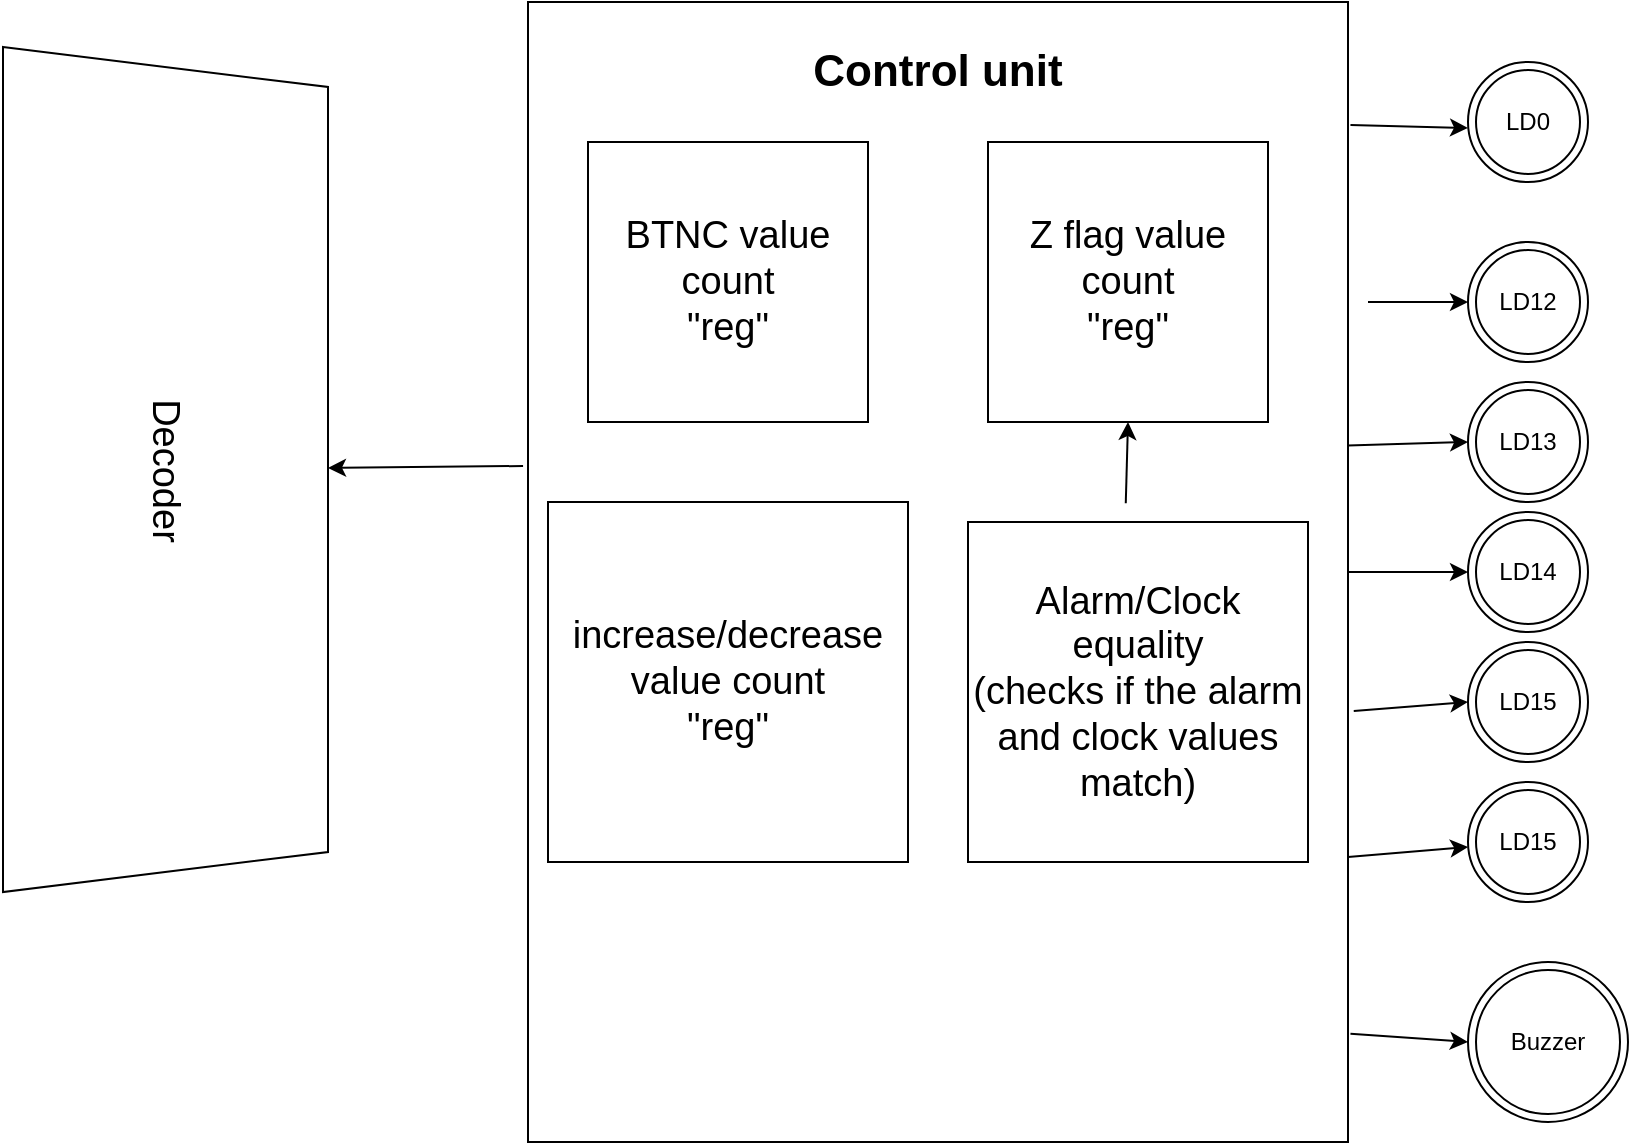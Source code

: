 <mxfile version="24.3.1" type="github">
  <diagram name="Page-1" id="5NlCm4vUmjtvj6rZ9BSK">
    <mxGraphModel dx="2385" dy="1618" grid="1" gridSize="10" guides="1" tooltips="1" connect="1" arrows="1" fold="1" page="1" pageScale="1" pageWidth="827" pageHeight="1169" math="0" shadow="0">
      <root>
        <mxCell id="0" />
        <mxCell id="1" parent="0" />
        <mxCell id="jD1yjTi1I9CzoJMfPODW-2" value="&lt;p style=&quot;text-align: center; margin: 4px 0px 0px;&quot;&gt;&lt;b&gt;&lt;br&gt;&lt;/b&gt;&lt;/p&gt;&lt;p style=&quot;text-align: center; margin: 4px 0px 0px; font-size: 22px;&quot;&gt;&lt;b&gt;&lt;font style=&quot;font-size: 22px;&quot;&gt;Control unit&lt;/font&gt;&lt;/b&gt;&lt;/p&gt;&lt;div style=&quot;height: 2px; font-size: 22px;&quot;&gt;&lt;/div&gt;" style="verticalAlign=top;align=left;overflow=fill;html=1;whiteSpace=wrap;" vertex="1" parent="1">
          <mxGeometry x="320" y="90" width="410" height="570" as="geometry" />
        </mxCell>
        <mxCell id="jD1yjTi1I9CzoJMfPODW-3" value="&lt;font style=&quot;font-size: 19px;&quot;&gt;BTNC value count&lt;/font&gt;&lt;div style=&quot;font-size: 19px;&quot;&gt;&quot;reg&quot;&lt;/div&gt;" style="whiteSpace=wrap;html=1;aspect=fixed;" vertex="1" parent="1">
          <mxGeometry x="350" y="160" width="140" height="140" as="geometry" />
        </mxCell>
        <mxCell id="jD1yjTi1I9CzoJMfPODW-4" value="&lt;font style=&quot;font-size: 19px;&quot;&gt;increase/decrease value count&lt;/font&gt;&lt;div style=&quot;font-size: 19px;&quot;&gt;&lt;font style=&quot;font-size: 19px;&quot;&gt;&quot;reg&quot;&lt;/font&gt;&lt;/div&gt;" style="whiteSpace=wrap;html=1;aspect=fixed;align=center;" vertex="1" parent="1">
          <mxGeometry x="330" y="340" width="180" height="180" as="geometry" />
        </mxCell>
        <mxCell id="jD1yjTi1I9CzoJMfPODW-5" value="&lt;font style=&quot;font-size: 19px;&quot;&gt;Z flag value count&lt;/font&gt;&lt;div style=&quot;font-size: 19px;&quot;&gt;&lt;font style=&quot;font-size: 19px;&quot;&gt;&quot;reg&quot;&lt;/font&gt;&lt;/div&gt;" style="whiteSpace=wrap;html=1;aspect=fixed;" vertex="1" parent="1">
          <mxGeometry x="550" y="160" width="140" height="140" as="geometry" />
        </mxCell>
        <mxCell id="jD1yjTi1I9CzoJMfPODW-6" value="&lt;font style=&quot;font-size: 19px;&quot;&gt;Alarm/Clock equality&lt;/font&gt;&lt;div style=&quot;font-size: 19px;&quot;&gt;&lt;font style=&quot;font-size: 19px;&quot;&gt;(checks if the alarm and clock values match)&lt;/font&gt;&lt;/div&gt;" style="whiteSpace=wrap;html=1;aspect=fixed;" vertex="1" parent="1">
          <mxGeometry x="540" y="350" width="170" height="170" as="geometry" />
        </mxCell>
        <mxCell id="jD1yjTi1I9CzoJMfPODW-9" value="" style="endArrow=classic;html=1;rounded=0;entryX=0.5;entryY=1;entryDx=0;entryDy=0;exitX=0.464;exitY=-0.055;exitDx=0;exitDy=0;exitPerimeter=0;" edge="1" parent="1" source="jD1yjTi1I9CzoJMfPODW-6" target="jD1yjTi1I9CzoJMfPODW-5">
          <mxGeometry width="50" height="50" relative="1" as="geometry">
            <mxPoint x="240" y="500" as="sourcePoint" />
            <mxPoint x="110" y="400" as="targetPoint" />
          </mxGeometry>
        </mxCell>
        <mxCell id="jD1yjTi1I9CzoJMfPODW-11" value="" style="endArrow=classic;html=1;rounded=0;exitX=1.003;exitY=0.108;exitDx=0;exitDy=0;exitPerimeter=0;" edge="1" parent="1" source="jD1yjTi1I9CzoJMfPODW-2">
          <mxGeometry width="50" height="50" relative="1" as="geometry">
            <mxPoint x="440" y="300" as="sourcePoint" />
            <mxPoint x="790" y="153" as="targetPoint" />
          </mxGeometry>
        </mxCell>
        <mxCell id="jD1yjTi1I9CzoJMfPODW-16" value="LD0" style="ellipse;shape=doubleEllipse;whiteSpace=wrap;html=1;aspect=fixed;" vertex="1" parent="1">
          <mxGeometry x="790" y="120" width="60" height="60" as="geometry" />
        </mxCell>
        <mxCell id="jD1yjTi1I9CzoJMfPODW-17" value="LD15" style="ellipse;shape=doubleEllipse;whiteSpace=wrap;html=1;aspect=fixed;" vertex="1" parent="1">
          <mxGeometry x="790" y="410" width="60" height="60" as="geometry" />
        </mxCell>
        <mxCell id="jD1yjTi1I9CzoJMfPODW-18" value="LD14" style="ellipse;shape=doubleEllipse;whiteSpace=wrap;html=1;aspect=fixed;" vertex="1" parent="1">
          <mxGeometry x="790" y="345" width="60" height="60" as="geometry" />
        </mxCell>
        <mxCell id="jD1yjTi1I9CzoJMfPODW-19" value="LD13" style="ellipse;shape=doubleEllipse;whiteSpace=wrap;html=1;aspect=fixed;" vertex="1" parent="1">
          <mxGeometry x="790" y="280" width="60" height="60" as="geometry" />
        </mxCell>
        <mxCell id="jD1yjTi1I9CzoJMfPODW-20" value="LD12" style="ellipse;shape=doubleEllipse;whiteSpace=wrap;html=1;aspect=fixed;" vertex="1" parent="1">
          <mxGeometry x="790" y="210" width="60" height="60" as="geometry" />
        </mxCell>
        <mxCell id="jD1yjTi1I9CzoJMfPODW-23" value="" style="endArrow=classic;html=1;rounded=0;entryX=0;entryY=0.5;entryDx=0;entryDy=0;" edge="1" parent="1" target="jD1yjTi1I9CzoJMfPODW-20">
          <mxGeometry width="50" height="50" relative="1" as="geometry">
            <mxPoint x="740" y="240" as="sourcePoint" />
            <mxPoint x="490" y="250" as="targetPoint" />
          </mxGeometry>
        </mxCell>
        <mxCell id="jD1yjTi1I9CzoJMfPODW-24" value="LD15" style="ellipse;shape=doubleEllipse;whiteSpace=wrap;html=1;aspect=fixed;" vertex="1" parent="1">
          <mxGeometry x="790" y="480" width="60" height="60" as="geometry" />
        </mxCell>
        <mxCell id="jD1yjTi1I9CzoJMfPODW-25" value="" style="endArrow=classic;html=1;rounded=0;exitX=1;exitY=0.389;exitDx=0;exitDy=0;exitPerimeter=0;entryX=0;entryY=0.5;entryDx=0;entryDy=0;" edge="1" parent="1" source="jD1yjTi1I9CzoJMfPODW-2" target="jD1yjTi1I9CzoJMfPODW-19">
          <mxGeometry width="50" height="50" relative="1" as="geometry">
            <mxPoint x="440" y="300" as="sourcePoint" />
            <mxPoint x="490" y="250" as="targetPoint" />
          </mxGeometry>
        </mxCell>
        <mxCell id="jD1yjTi1I9CzoJMfPODW-26" value="" style="endArrow=classic;html=1;rounded=0;exitX=1;exitY=0.5;exitDx=0;exitDy=0;entryX=0;entryY=0.5;entryDx=0;entryDy=0;" edge="1" parent="1" source="jD1yjTi1I9CzoJMfPODW-2" target="jD1yjTi1I9CzoJMfPODW-18">
          <mxGeometry width="50" height="50" relative="1" as="geometry">
            <mxPoint x="440" y="300" as="sourcePoint" />
            <mxPoint x="490" y="250" as="targetPoint" />
          </mxGeometry>
        </mxCell>
        <mxCell id="jD1yjTi1I9CzoJMfPODW-28" value="" style="endArrow=classic;html=1;rounded=0;exitX=1;exitY=0.75;exitDx=0;exitDy=0;" edge="1" parent="1" source="jD1yjTi1I9CzoJMfPODW-2" target="jD1yjTi1I9CzoJMfPODW-24">
          <mxGeometry width="50" height="50" relative="1" as="geometry">
            <mxPoint x="440" y="300" as="sourcePoint" />
            <mxPoint x="490" y="250" as="targetPoint" />
          </mxGeometry>
        </mxCell>
        <mxCell id="jD1yjTi1I9CzoJMfPODW-29" value="" style="endArrow=classic;html=1;rounded=0;exitX=1.007;exitY=0.622;exitDx=0;exitDy=0;exitPerimeter=0;entryX=0;entryY=0.5;entryDx=0;entryDy=0;" edge="1" parent="1" source="jD1yjTi1I9CzoJMfPODW-2" target="jD1yjTi1I9CzoJMfPODW-17">
          <mxGeometry width="50" height="50" relative="1" as="geometry">
            <mxPoint x="440" y="300" as="sourcePoint" />
            <mxPoint x="490" y="250" as="targetPoint" />
          </mxGeometry>
        </mxCell>
        <mxCell id="jD1yjTi1I9CzoJMfPODW-30" value="Buzzer" style="ellipse;shape=doubleEllipse;whiteSpace=wrap;html=1;aspect=fixed;" vertex="1" parent="1">
          <mxGeometry x="790" y="570" width="80" height="80" as="geometry" />
        </mxCell>
        <mxCell id="jD1yjTi1I9CzoJMfPODW-31" value="" style="endArrow=classic;html=1;rounded=0;exitX=1.003;exitY=0.905;exitDx=0;exitDy=0;exitPerimeter=0;entryX=0;entryY=0.5;entryDx=0;entryDy=0;" edge="1" parent="1" source="jD1yjTi1I9CzoJMfPODW-2" target="jD1yjTi1I9CzoJMfPODW-30">
          <mxGeometry width="50" height="50" relative="1" as="geometry">
            <mxPoint x="440" y="300" as="sourcePoint" />
            <mxPoint x="490" y="250" as="targetPoint" />
          </mxGeometry>
        </mxCell>
        <mxCell id="jD1yjTi1I9CzoJMfPODW-32" value="&lt;font style=&quot;font-size: 19px;&quot;&gt;Decoder&lt;/font&gt;" style="shape=trapezoid;perimeter=trapezoidPerimeter;whiteSpace=wrap;html=1;fixedSize=1;rotation=90;" vertex="1" parent="1">
          <mxGeometry x="-72.5" y="242.5" width="422.5" height="162.5" as="geometry" />
        </mxCell>
        <mxCell id="jD1yjTi1I9CzoJMfPODW-33" value="" style="endArrow=classic;html=1;rounded=0;exitX=-0.006;exitY=0.407;exitDx=0;exitDy=0;exitPerimeter=0;" edge="1" parent="1" source="jD1yjTi1I9CzoJMfPODW-2" target="jD1yjTi1I9CzoJMfPODW-32">
          <mxGeometry width="50" height="50" relative="1" as="geometry">
            <mxPoint x="730" y="450" as="sourcePoint" />
            <mxPoint x="780" y="400" as="targetPoint" />
          </mxGeometry>
        </mxCell>
      </root>
    </mxGraphModel>
  </diagram>
</mxfile>
